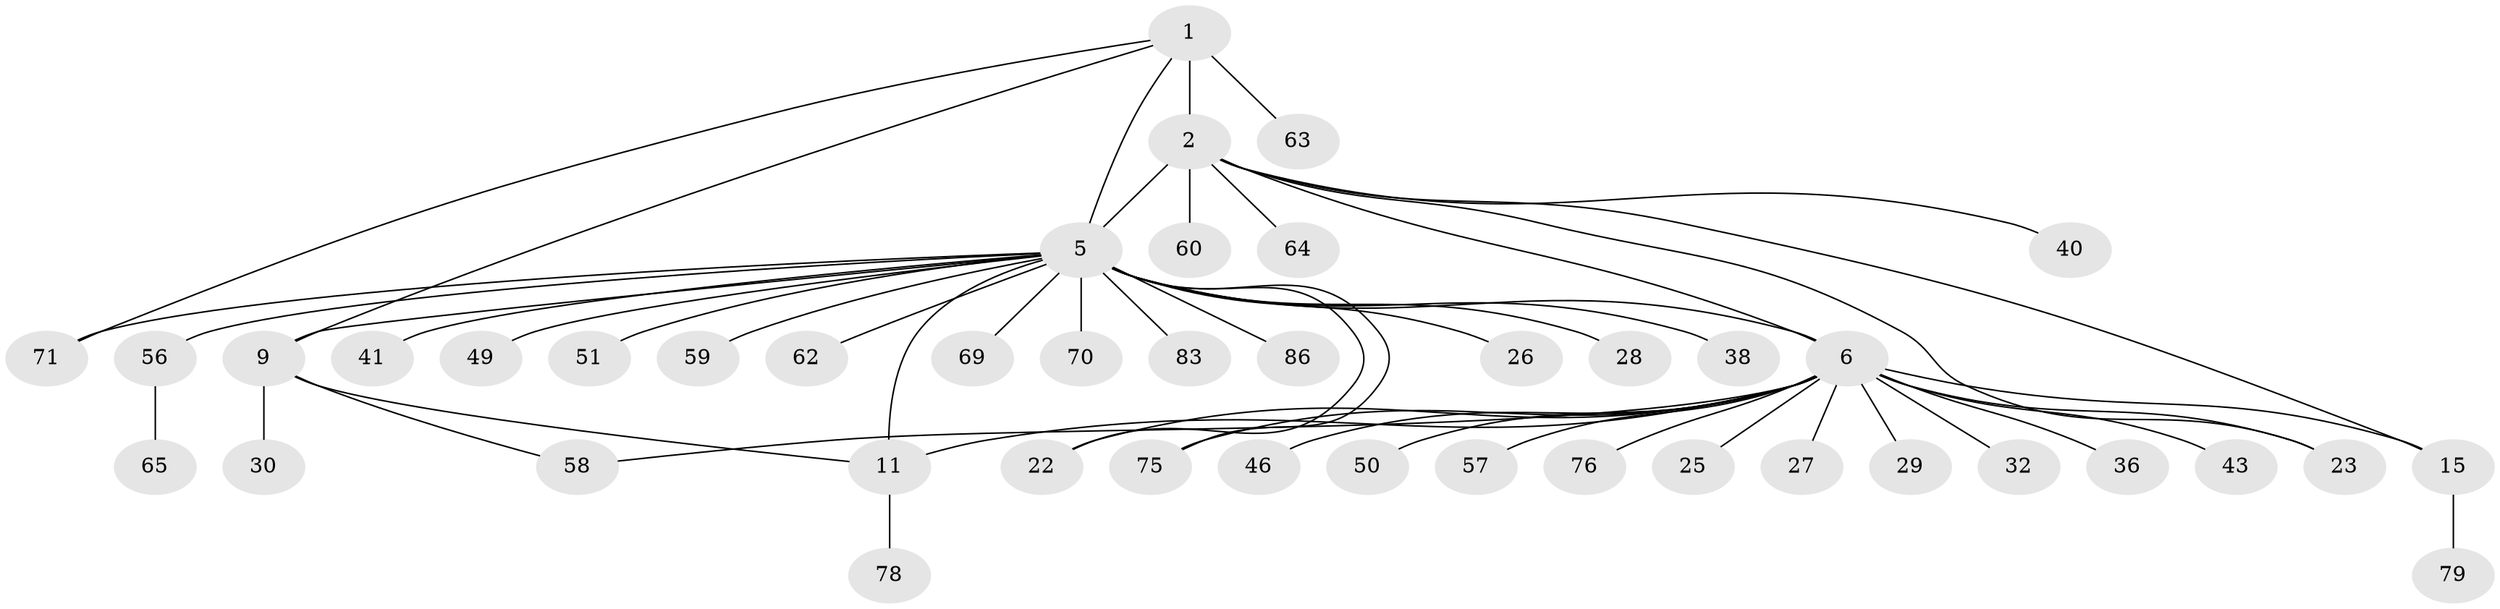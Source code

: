 // original degree distribution, {5: 0.05813953488372093, 8: 0.011627906976744186, 11: 0.03488372093023256, 6: 0.05813953488372093, 4: 0.023255813953488372, 7: 0.023255813953488372, 15: 0.011627906976744186, 10: 0.011627906976744186, 2: 0.22093023255813954, 1: 0.5465116279069767}
// Generated by graph-tools (version 1.1) at 2025/15/03/09/25 04:15:45]
// undirected, 43 vertices, 53 edges
graph export_dot {
graph [start="1"]
  node [color=gray90,style=filled];
  1 [super="+4"];
  2 [super="+3+72+54+24+34"];
  5 [super="+12+77+44+7+17"];
  6 [super="+45+8+53"];
  9 [super="+31+10"];
  11 [super="+73+74+21"];
  15;
  22;
  23;
  25;
  26;
  27;
  28 [super="+61"];
  29 [super="+35"];
  30 [super="+39"];
  32 [super="+37"];
  36;
  38;
  40;
  41;
  43;
  46;
  49;
  50;
  51;
  56;
  57;
  58;
  59;
  60 [super="+67"];
  62;
  63;
  64;
  65;
  69;
  70;
  71 [super="+80"];
  75;
  76;
  78;
  79;
  83;
  86;
  1 -- 2 [weight=4];
  1 -- 5;
  1 -- 71;
  1 -- 63;
  1 -- 9;
  2 -- 40;
  2 -- 64;
  2 -- 5 [weight=2];
  2 -- 6;
  2 -- 15;
  2 -- 23;
  2 -- 60;
  5 -- 6 [weight=5];
  5 -- 69;
  5 -- 38;
  5 -- 70;
  5 -- 9 [weight=5];
  5 -- 11;
  5 -- 41;
  5 -- 51;
  5 -- 56;
  5 -- 62;
  5 -- 49;
  5 -- 22;
  5 -- 86;
  5 -- 71;
  5 -- 75;
  5 -- 83;
  5 -- 26;
  5 -- 59;
  5 -- 28;
  6 -- 76;
  6 -- 11 [weight=2];
  6 -- 75;
  6 -- 15 [weight=3];
  6 -- 22;
  6 -- 23;
  6 -- 25;
  6 -- 27;
  6 -- 29;
  6 -- 32;
  6 -- 36;
  6 -- 43;
  6 -- 46;
  6 -- 50;
  6 -- 57;
  6 -- 58;
  9 -- 11 [weight=2];
  9 -- 58;
  9 -- 30;
  11 -- 78;
  15 -- 79;
  56 -- 65;
}
